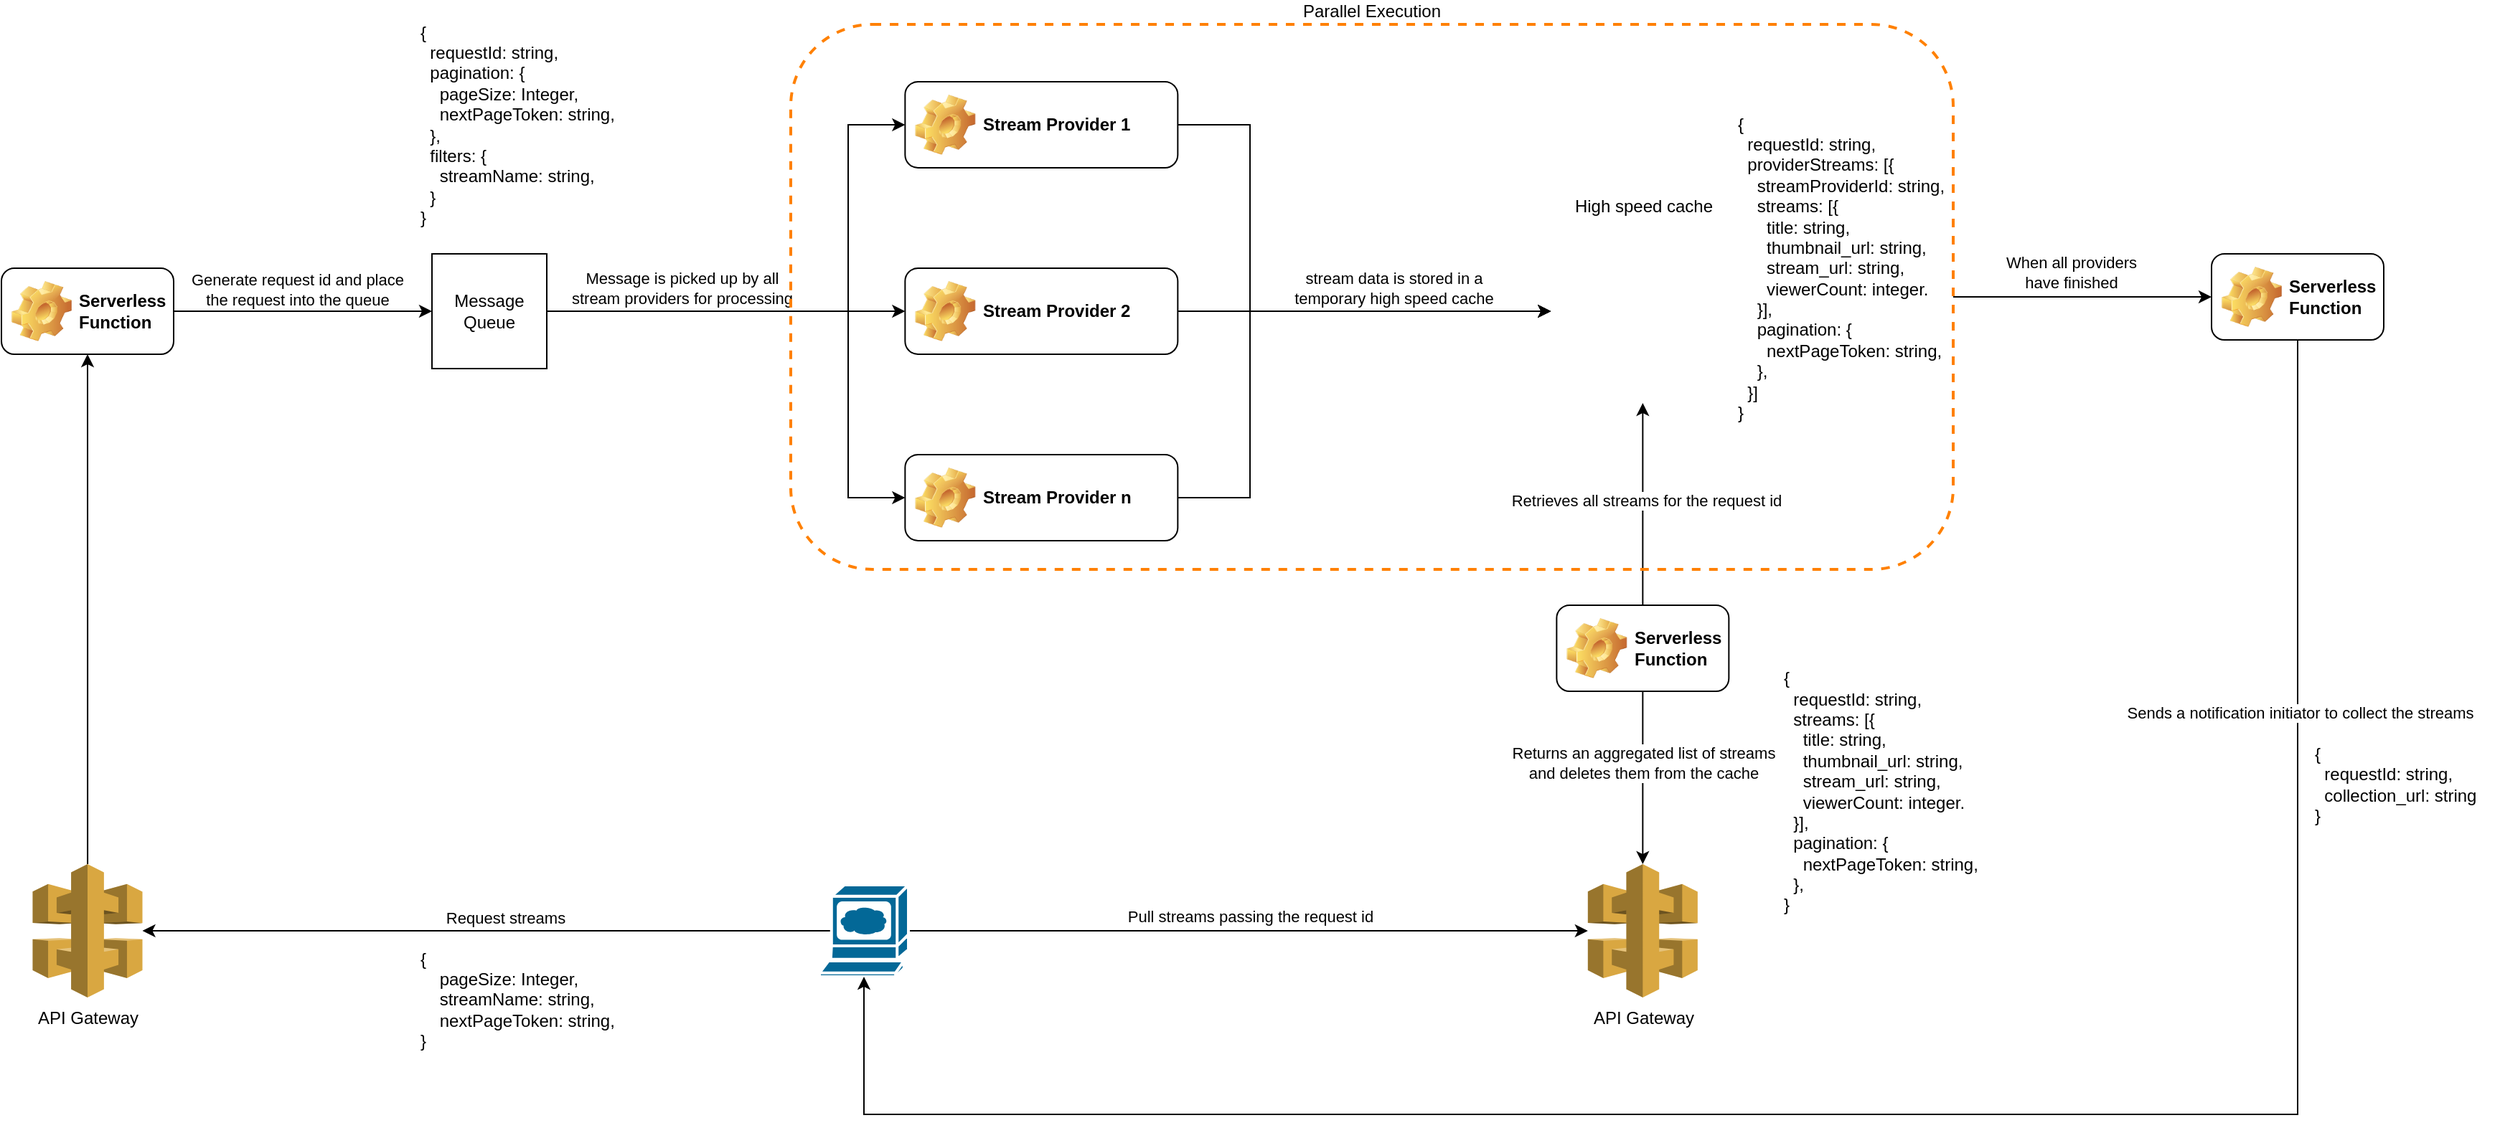 <mxfile version="18.1.3" type="device"><diagram id="EmcAxRXUNb0NptntNmQy" name="Page-1"><mxGraphModel dx="2505" dy="972" grid="1" gridSize="10" guides="1" tooltips="1" connect="1" arrows="1" fold="1" page="1" pageScale="1" pageWidth="827" pageHeight="1169" math="0" shadow="0"><root><mxCell id="0"/><mxCell id="1" parent="0"/><mxCell id="j6rpJHAPQQN4M3gQK46M-8" style="edgeStyle=orthogonalEdgeStyle;rounded=0;orthogonalLoop=1;jettySize=auto;html=1;entryX=0;entryY=0.5;entryDx=0;entryDy=0;" parent="1" source="j6rpJHAPQQN4M3gQK46M-1" target="j6rpJHAPQQN4M3gQK46M-2" edge="1"><mxGeometry relative="1" as="geometry"><Array as="points"><mxPoint x="400" y="560"/><mxPoint x="400" y="430"/></Array></mxGeometry></mxCell><mxCell id="j6rpJHAPQQN4M3gQK46M-9" style="edgeStyle=orthogonalEdgeStyle;rounded=0;orthogonalLoop=1;jettySize=auto;html=1;entryX=0;entryY=0.5;entryDx=0;entryDy=0;" parent="1" source="j6rpJHAPQQN4M3gQK46M-1" target="j6rpJHAPQQN4M3gQK46M-3" edge="1"><mxGeometry relative="1" as="geometry"/></mxCell><mxCell id="j6rpJHAPQQN4M3gQK46M-10" style="edgeStyle=orthogonalEdgeStyle;rounded=0;orthogonalLoop=1;jettySize=auto;html=1;entryX=0;entryY=0.5;entryDx=0;entryDy=0;" parent="1" source="j6rpJHAPQQN4M3gQK46M-1" target="j6rpJHAPQQN4M3gQK46M-4" edge="1"><mxGeometry relative="1" as="geometry"><Array as="points"><mxPoint x="400" y="560"/><mxPoint x="400" y="690"/></Array></mxGeometry></mxCell><mxCell id="j6rpJHAPQQN4M3gQK46M-30" value="Message is picked up by all&lt;br&gt;stream providers for processing" style="edgeLabel;html=1;align=center;verticalAlign=middle;resizable=0;points=[];" parent="j6rpJHAPQQN4M3gQK46M-10" vertex="1" connectable="0"><mxGeometry x="-0.721" y="1" relative="1" as="geometry"><mxPoint x="41" y="-15" as="offset"/></mxGeometry></mxCell><mxCell id="j6rpJHAPQQN4M3gQK46M-1" value="Message Queue" style="whiteSpace=wrap;html=1;aspect=fixed;" parent="1" vertex="1"><mxGeometry x="110" y="520" width="80" height="80" as="geometry"/></mxCell><mxCell id="j6rpJHAPQQN4M3gQK46M-14" style="edgeStyle=orthogonalEdgeStyle;rounded=0;orthogonalLoop=1;jettySize=auto;html=1;entryX=0;entryY=0.5;entryDx=0;entryDy=0;" parent="1" source="j6rpJHAPQQN4M3gQK46M-2" target="j6rpJHAPQQN4M3gQK46M-13" edge="1"><mxGeometry relative="1" as="geometry"><Array as="points"><mxPoint x="680" y="430"/><mxPoint x="680" y="560"/></Array></mxGeometry></mxCell><mxCell id="j6rpJHAPQQN4M3gQK46M-2" value="Stream Provider 1" style="label;whiteSpace=wrap;html=1;image=img/clipart/Gear_128x128.png" parent="1" vertex="1"><mxGeometry x="439.67" y="400" width="190" height="60" as="geometry"/></mxCell><mxCell id="j6rpJHAPQQN4M3gQK46M-15" style="edgeStyle=orthogonalEdgeStyle;rounded=0;orthogonalLoop=1;jettySize=auto;html=1;entryX=0;entryY=0.5;entryDx=0;entryDy=0;" parent="1" source="j6rpJHAPQQN4M3gQK46M-3" target="j6rpJHAPQQN4M3gQK46M-13" edge="1"><mxGeometry relative="1" as="geometry"/></mxCell><mxCell id="j6rpJHAPQQN4M3gQK46M-3" value="Stream Provider 2" style="label;whiteSpace=wrap;html=1;image=img/clipart/Gear_128x128.png" parent="1" vertex="1"><mxGeometry x="439.67" y="530" width="190" height="60" as="geometry"/></mxCell><mxCell id="j6rpJHAPQQN4M3gQK46M-16" style="edgeStyle=orthogonalEdgeStyle;rounded=0;orthogonalLoop=1;jettySize=auto;html=1;entryX=0;entryY=0.5;entryDx=0;entryDy=0;" parent="1" source="j6rpJHAPQQN4M3gQK46M-4" target="j6rpJHAPQQN4M3gQK46M-13" edge="1"><mxGeometry relative="1" as="geometry"><Array as="points"><mxPoint x="680" y="690"/><mxPoint x="680" y="560"/></Array></mxGeometry></mxCell><mxCell id="j6rpJHAPQQN4M3gQK46M-32" value="stream data is stored in a&lt;br&gt;temporary high speed cache" style="edgeLabel;html=1;align=center;verticalAlign=middle;resizable=0;points=[];" parent="j6rpJHAPQQN4M3gQK46M-16" vertex="1" connectable="0"><mxGeometry x="0.268" relative="1" as="geometry"><mxPoint x="33" y="-16" as="offset"/></mxGeometry></mxCell><mxCell id="j6rpJHAPQQN4M3gQK46M-4" value="Stream Provider n" style="label;whiteSpace=wrap;html=1;image=img/clipart/Gear_128x128.png" parent="1" vertex="1"><mxGeometry x="439.67" y="660" width="190" height="60" as="geometry"/></mxCell><mxCell id="j6rpJHAPQQN4M3gQK46M-53" style="edgeStyle=none;rounded=0;orthogonalLoop=1;jettySize=auto;html=1;startArrow=classic;startFill=1;endArrow=none;endFill=0;" parent="1" source="j6rpJHAPQQN4M3gQK46M-13" target="j6rpJHAPQQN4M3gQK46M-34" edge="1"><mxGeometry relative="1" as="geometry"/></mxCell><mxCell id="j6rpJHAPQQN4M3gQK46M-54" value="Retrieves all streams for the request id" style="edgeLabel;html=1;align=center;verticalAlign=middle;resizable=0;points=[];" parent="j6rpJHAPQQN4M3gQK46M-53" vertex="1" connectable="0"><mxGeometry x="-0.034" y="2" relative="1" as="geometry"><mxPoint as="offset"/></mxGeometry></mxCell><mxCell id="j6rpJHAPQQN4M3gQK46M-13" value="High speed cache" style="shape=image;html=1;verticalAlign=bottom;verticalLabelPosition=top;labelBackgroundColor=#ffffff;imageAspect=0;aspect=fixed;image=https://cdn2.iconfinder.com/data/icons/whcompare-isometric-web-hosting-servers/50/database-cache-128.png;labelPosition=center;align=center;" parent="1" vertex="1"><mxGeometry x="889.67" y="496" width="128" height="128" as="geometry"/></mxCell><mxCell id="j6rpJHAPQQN4M3gQK46M-18" style="edgeStyle=orthogonalEdgeStyle;rounded=0;orthogonalLoop=1;jettySize=auto;html=1;entryX=0.5;entryY=1;entryDx=0;entryDy=0;" parent="1" source="j6rpJHAPQQN4M3gQK46M-19" target="j6rpJHAPQQN4M3gQK46M-25" edge="1"><mxGeometry relative="1" as="geometry"><mxPoint x="6" y="560" as="sourcePoint"/></mxGeometry></mxCell><mxCell id="j6rpJHAPQQN4M3gQK46M-19" value="API Gateway" style="outlineConnect=0;dashed=0;verticalLabelPosition=bottom;verticalAlign=top;align=center;html=1;shape=mxgraph.aws3.api_gateway;fillColor=#D9A741;gradientColor=none;" parent="1" vertex="1"><mxGeometry x="-168.25" y="945.5" width="76.5" height="93" as="geometry"/></mxCell><mxCell id="j6rpJHAPQQN4M3gQK46M-21" style="edgeStyle=orthogonalEdgeStyle;rounded=0;orthogonalLoop=1;jettySize=auto;html=1;exitX=0.135;exitY=0.5;exitDx=0;exitDy=0;exitPerimeter=0;" parent="1" source="j6rpJHAPQQN4M3gQK46M-20" target="j6rpJHAPQQN4M3gQK46M-19" edge="1"><mxGeometry relative="1" as="geometry"/></mxCell><mxCell id="j6rpJHAPQQN4M3gQK46M-43" value="Request streams" style="edgeLabel;html=1;align=center;verticalAlign=middle;resizable=0;points=[];" parent="j6rpJHAPQQN4M3gQK46M-21" vertex="1" connectable="0"><mxGeometry x="-0.392" y="-1" relative="1" as="geometry"><mxPoint x="-82" y="-8" as="offset"/></mxGeometry></mxCell><mxCell id="j6rpJHAPQQN4M3gQK46M-38" style="edgeStyle=orthogonalEdgeStyle;rounded=0;orthogonalLoop=1;jettySize=auto;html=1;" parent="1" source="j6rpJHAPQQN4M3gQK46M-20" target="j6rpJHAPQQN4M3gQK46M-36" edge="1"><mxGeometry relative="1" as="geometry"/></mxCell><mxCell id="j6rpJHAPQQN4M3gQK46M-39" value="Pull streams passing the request id" style="edgeLabel;html=1;align=center;verticalAlign=middle;resizable=0;points=[];" parent="j6rpJHAPQQN4M3gQK46M-38" vertex="1" connectable="0"><mxGeometry x="0.119" y="-3" relative="1" as="geometry"><mxPoint x="-27" y="-13" as="offset"/></mxGeometry></mxCell><mxCell id="j6rpJHAPQQN4M3gQK46M-20" value="" style="shape=mxgraph.cisco.computers_and_peripherals.web_browser;html=1;pointerEvents=1;dashed=0;fillColor=#036897;strokeColor=#ffffff;strokeWidth=2;verticalLabelPosition=bottom;verticalAlign=top;align=center;outlineConnect=0;" parent="1" vertex="1"><mxGeometry x="380" y="960" width="62" height="64" as="geometry"/></mxCell><mxCell id="j6rpJHAPQQN4M3gQK46M-26" style="edgeStyle=orthogonalEdgeStyle;rounded=0;orthogonalLoop=1;jettySize=auto;html=1;entryX=0;entryY=0.5;entryDx=0;entryDy=0;" parent="1" source="j6rpJHAPQQN4M3gQK46M-25" target="j6rpJHAPQQN4M3gQK46M-1" edge="1"><mxGeometry relative="1" as="geometry"/></mxCell><mxCell id="j6rpJHAPQQN4M3gQK46M-29" value="Generate request id and place&lt;br&gt;the request into the queue" style="edgeLabel;html=1;align=center;verticalAlign=middle;resizable=0;points=[];" parent="j6rpJHAPQQN4M3gQK46M-26" vertex="1" connectable="0"><mxGeometry x="-0.095" relative="1" as="geometry"><mxPoint x="4" y="-15" as="offset"/></mxGeometry></mxCell><mxCell id="j6rpJHAPQQN4M3gQK46M-25" value="Serverless Function" style="label;whiteSpace=wrap;html=1;image=img/clipart/Gear_128x128.png" parent="1" vertex="1"><mxGeometry x="-190" y="530" width="120" height="60" as="geometry"/></mxCell><mxCell id="j6rpJHAPQQN4M3gQK46M-31" value="{&lt;br&gt;&amp;nbsp; requestId: string,&lt;br&gt;&amp;nbsp; pagination: {&lt;br&gt;&amp;nbsp; &amp;nbsp; pageSize: Integer,&lt;br&gt;&amp;nbsp; &amp;nbsp; nextPageToken: string,&lt;br&gt;&amp;nbsp; },&lt;br&gt;&amp;nbsp; filters: {&lt;br&gt;&amp;nbsp; &amp;nbsp; streamName: string,&lt;br&gt;&amp;nbsp; }&lt;br&gt;}" style="text;html=1;resizable=0;autosize=1;align=left;verticalAlign=middle;points=[];fillColor=none;strokeColor=none;rounded=0;" parent="1" vertex="1"><mxGeometry x="100" y="355" width="150" height="150" as="geometry"/></mxCell><mxCell id="j6rpJHAPQQN4M3gQK46M-33" value="{&lt;br&gt;&amp;nbsp; requestId: string,&lt;br&gt;&amp;nbsp; providerStreams: [{&lt;br&gt;&amp;nbsp; &amp;nbsp; streamProviderId: string,&lt;br&gt;&amp;nbsp; &amp;nbsp; streams: [{&lt;br&gt;&amp;nbsp; &amp;nbsp; &amp;nbsp; title: string,&lt;br&gt;&amp;nbsp; &amp;nbsp; &amp;nbsp; thumbnail_url: string,&lt;br&gt;&amp;nbsp; &amp;nbsp; &amp;nbsp; stream_url: string,&lt;br&gt;&amp;nbsp; &amp;nbsp; &amp;nbsp; viewerCount: integer.&lt;br&gt;&amp;nbsp; &amp;nbsp; }],&lt;br&gt;&amp;nbsp; &amp;nbsp; pagination: {&lt;br&gt;&amp;nbsp; &amp;nbsp; &amp;nbsp; nextPageToken: string,&lt;br&gt;&amp;nbsp; &amp;nbsp; },&lt;br&gt;&amp;nbsp; }]&lt;br&gt;}" style="text;html=1;resizable=0;autosize=1;align=left;verticalAlign=middle;points=[];fillColor=none;strokeColor=none;rounded=0;" parent="1" vertex="1"><mxGeometry x="1017.67" y="420" width="160" height="220" as="geometry"/></mxCell><mxCell id="j6rpJHAPQQN4M3gQK46M-50" style="edgeStyle=none;rounded=0;orthogonalLoop=1;jettySize=auto;html=1;entryX=0.5;entryY=0;entryDx=0;entryDy=0;entryPerimeter=0;" parent="1" source="j6rpJHAPQQN4M3gQK46M-34" target="j6rpJHAPQQN4M3gQK46M-36" edge="1"><mxGeometry relative="1" as="geometry"/></mxCell><mxCell id="j6rpJHAPQQN4M3gQK46M-51" value="Returns an aggregated list of streams&lt;br&gt;and deletes them from the cache" style="edgeLabel;html=1;align=center;verticalAlign=middle;resizable=0;points=[];" parent="j6rpJHAPQQN4M3gQK46M-50" vertex="1" connectable="0"><mxGeometry x="-0.178" relative="1" as="geometry"><mxPoint as="offset"/></mxGeometry></mxCell><mxCell id="j6rpJHAPQQN4M3gQK46M-34" value="Serverless Function" style="label;whiteSpace=wrap;html=1;image=img/clipart/Gear_128x128.png" parent="1" vertex="1"><mxGeometry x="893.67" y="765" width="120" height="60" as="geometry"/></mxCell><mxCell id="RVnhdjAIe914nLRtqo5j-1" value="Parallel Execution" style="rounded=1;whiteSpace=wrap;html=1;fillColor=none;dashed=1;strokeColor=#FF8000;strokeWidth=2;labelPosition=center;verticalLabelPosition=top;align=center;verticalAlign=bottom;" vertex="1" parent="1"><mxGeometry x="360" y="360" width="810" height="380" as="geometry"/></mxCell><mxCell id="j6rpJHAPQQN4M3gQK46M-36" value="API Gateway" style="outlineConnect=0;dashed=0;verticalLabelPosition=bottom;verticalAlign=top;align=center;html=1;shape=mxgraph.aws3.api_gateway;fillColor=#D9A741;gradientColor=none;" parent="1" vertex="1"><mxGeometry x="915.42" y="945.5" width="76.5" height="93" as="geometry"/></mxCell><mxCell id="j6rpJHAPQQN4M3gQK46M-47" value="{&lt;br&gt;&amp;nbsp; requestId: string,&lt;br&gt;&amp;nbsp; collection_url: string&lt;br&gt;}" style="text;html=1;resizable=0;autosize=1;align=left;verticalAlign=middle;points=[];fillColor=none;strokeColor=none;rounded=0;" parent="1" vertex="1"><mxGeometry x="1420" y="860" width="130" height="60" as="geometry"/></mxCell><mxCell id="j6rpJHAPQQN4M3gQK46M-52" value="{&lt;br&gt;&amp;nbsp; requestId: string,&lt;br&gt;&amp;nbsp; streams: [{&lt;br&gt;&amp;nbsp; &amp;nbsp; title: string,&lt;br&gt;&amp;nbsp; &amp;nbsp; thumbnail_url: string,&lt;br&gt;&amp;nbsp; &amp;nbsp; stream_url: string,&lt;br&gt;&amp;nbsp; &amp;nbsp; viewerCount: integer.&lt;br&gt;&amp;nbsp; }],&lt;br&gt;&amp;nbsp; pagination: {&lt;br&gt;&amp;nbsp; &amp;nbsp; nextPageToken: string,&lt;br&gt;&amp;nbsp; },&lt;br&gt;}" style="text;html=1;resizable=0;autosize=1;align=left;verticalAlign=middle;points=[];fillColor=none;strokeColor=none;rounded=0;" parent="1" vertex="1"><mxGeometry x="1050" y="810" width="150" height="170" as="geometry"/></mxCell><mxCell id="RVnhdjAIe914nLRtqo5j-3" style="edgeStyle=orthogonalEdgeStyle;rounded=0;orthogonalLoop=1;jettySize=auto;html=1;entryX=0;entryY=0.5;entryDx=0;entryDy=0;" edge="1" parent="1" source="RVnhdjAIe914nLRtqo5j-1" target="RVnhdjAIe914nLRtqo5j-2"><mxGeometry relative="1" as="geometry"/></mxCell><mxCell id="RVnhdjAIe914nLRtqo5j-7" value="When all providers&lt;br&gt;have finished" style="edgeLabel;html=1;align=center;verticalAlign=middle;resizable=0;points=[];" vertex="1" connectable="0" parent="RVnhdjAIe914nLRtqo5j-3"><mxGeometry x="-0.088" relative="1" as="geometry"><mxPoint y="-17" as="offset"/></mxGeometry></mxCell><mxCell id="RVnhdjAIe914nLRtqo5j-4" style="edgeStyle=orthogonalEdgeStyle;rounded=0;orthogonalLoop=1;jettySize=auto;html=1;entryX=0.5;entryY=1;entryDx=0;entryDy=0;entryPerimeter=0;exitX=0.5;exitY=1;exitDx=0;exitDy=0;" edge="1" parent="1" source="RVnhdjAIe914nLRtqo5j-2" target="j6rpJHAPQQN4M3gQK46M-20"><mxGeometry relative="1" as="geometry"><mxPoint x="670" y="1020" as="targetPoint"/><Array as="points"><mxPoint x="1410" y="1120"/><mxPoint x="411" y="1120"/></Array></mxGeometry></mxCell><mxCell id="RVnhdjAIe914nLRtqo5j-5" value="&amp;nbsp;Sends a notification initiator to collect the streams" style="edgeLabel;html=1;align=center;verticalAlign=middle;resizable=0;points=[];" vertex="1" connectable="0" parent="RVnhdjAIe914nLRtqo5j-4"><mxGeometry x="-0.653" y="-2" relative="1" as="geometry"><mxPoint x="2" y="-24" as="offset"/></mxGeometry></mxCell><mxCell id="RVnhdjAIe914nLRtqo5j-2" value="Serverless Function" style="label;whiteSpace=wrap;html=1;image=img/clipart/Gear_128x128.png" vertex="1" parent="1"><mxGeometry x="1350" y="520" width="120" height="60" as="geometry"/></mxCell><mxCell id="RVnhdjAIe914nLRtqo5j-8" value="{&lt;br&gt;&amp;nbsp;&amp;nbsp; &amp;nbsp;pageSize: Integer,&lt;br&gt;&amp;nbsp;&amp;nbsp; &amp;nbsp;streamName: string,&lt;br&gt;&amp;nbsp; &amp;nbsp; nextPageToken: string,&lt;br&gt;}" style="text;html=1;resizable=0;autosize=1;align=left;verticalAlign=middle;points=[];fillColor=none;strokeColor=none;rounded=0;" vertex="1" parent="1"><mxGeometry x="100" y="1000" width="150" height="80" as="geometry"/></mxCell></root></mxGraphModel></diagram></mxfile>